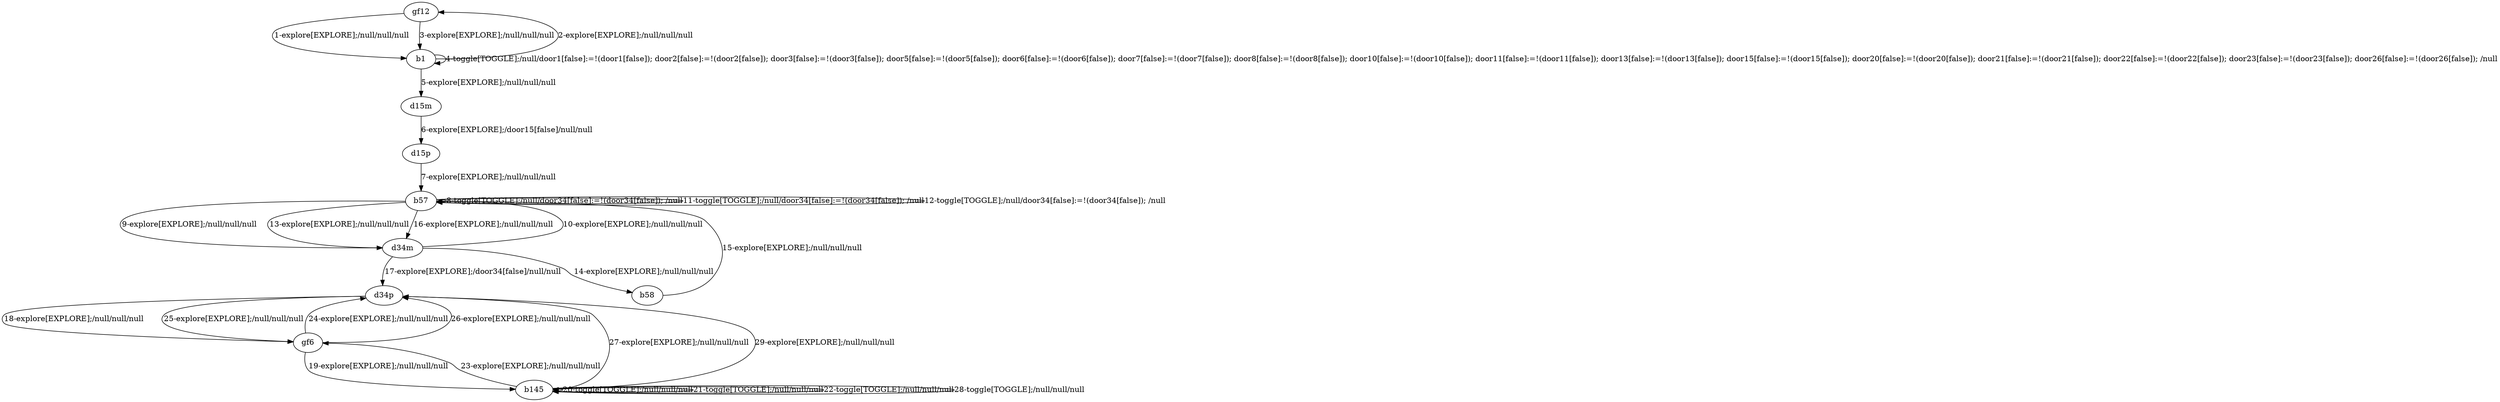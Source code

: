 # Total number of goals covered by this test: 8
# gf6 --> d34p
# b145 --> d34p
# d34p --> b145
# b145 --> b145
# b145 --> gf6
# gf6 --> b145
# d34p --> gf6
# d34m --> d34p

digraph g {
"gf12" -> "b1" [label = "1-explore[EXPLORE];/null/null/null"];
"b1" -> "gf12" [label = "2-explore[EXPLORE];/null/null/null"];
"gf12" -> "b1" [label = "3-explore[EXPLORE];/null/null/null"];
"b1" -> "b1" [label = "4-toggle[TOGGLE];/null/door1[false]:=!(door1[false]); door2[false]:=!(door2[false]); door3[false]:=!(door3[false]); door5[false]:=!(door5[false]); door6[false]:=!(door6[false]); door7[false]:=!(door7[false]); door8[false]:=!(door8[false]); door10[false]:=!(door10[false]); door11[false]:=!(door11[false]); door13[false]:=!(door13[false]); door15[false]:=!(door15[false]); door20[false]:=!(door20[false]); door21[false]:=!(door21[false]); door22[false]:=!(door22[false]); door23[false]:=!(door23[false]); door26[false]:=!(door26[false]); /null"];
"b1" -> "d15m" [label = "5-explore[EXPLORE];/null/null/null"];
"d15m" -> "d15p" [label = "6-explore[EXPLORE];/door15[false]/null/null"];
"d15p" -> "b57" [label = "7-explore[EXPLORE];/null/null/null"];
"b57" -> "b57" [label = "8-toggle[TOGGLE];/null/door34[false]:=!(door34[false]); /null"];
"b57" -> "d34m" [label = "9-explore[EXPLORE];/null/null/null"];
"d34m" -> "b57" [label = "10-explore[EXPLORE];/null/null/null"];
"b57" -> "b57" [label = "11-toggle[TOGGLE];/null/door34[false]:=!(door34[false]); /null"];
"b57" -> "b57" [label = "12-toggle[TOGGLE];/null/door34[false]:=!(door34[false]); /null"];
"b57" -> "d34m" [label = "13-explore[EXPLORE];/null/null/null"];
"d34m" -> "b58" [label = "14-explore[EXPLORE];/null/null/null"];
"b58" -> "b57" [label = "15-explore[EXPLORE];/null/null/null"];
"b57" -> "d34m" [label = "16-explore[EXPLORE];/null/null/null"];
"d34m" -> "d34p" [label = "17-explore[EXPLORE];/door34[false]/null/null"];
"d34p" -> "gf6" [label = "18-explore[EXPLORE];/null/null/null"];
"gf6" -> "b145" [label = "19-explore[EXPLORE];/null/null/null"];
"b145" -> "b145" [label = "20-toggle[TOGGLE];/null/null/null"];
"b145" -> "b145" [label = "21-toggle[TOGGLE];/null/null/null"];
"b145" -> "b145" [label = "22-toggle[TOGGLE];/null/null/null"];
"b145" -> "gf6" [label = "23-explore[EXPLORE];/null/null/null"];
"gf6" -> "d34p" [label = "24-explore[EXPLORE];/null/null/null"];
"d34p" -> "gf6" [label = "25-explore[EXPLORE];/null/null/null"];
"gf6" -> "d34p" [label = "26-explore[EXPLORE];/null/null/null"];
"d34p" -> "b145" [label = "27-explore[EXPLORE];/null/null/null"];
"b145" -> "b145" [label = "28-toggle[TOGGLE];/null/null/null"];
"b145" -> "d34p" [label = "29-explore[EXPLORE];/null/null/null"];
}